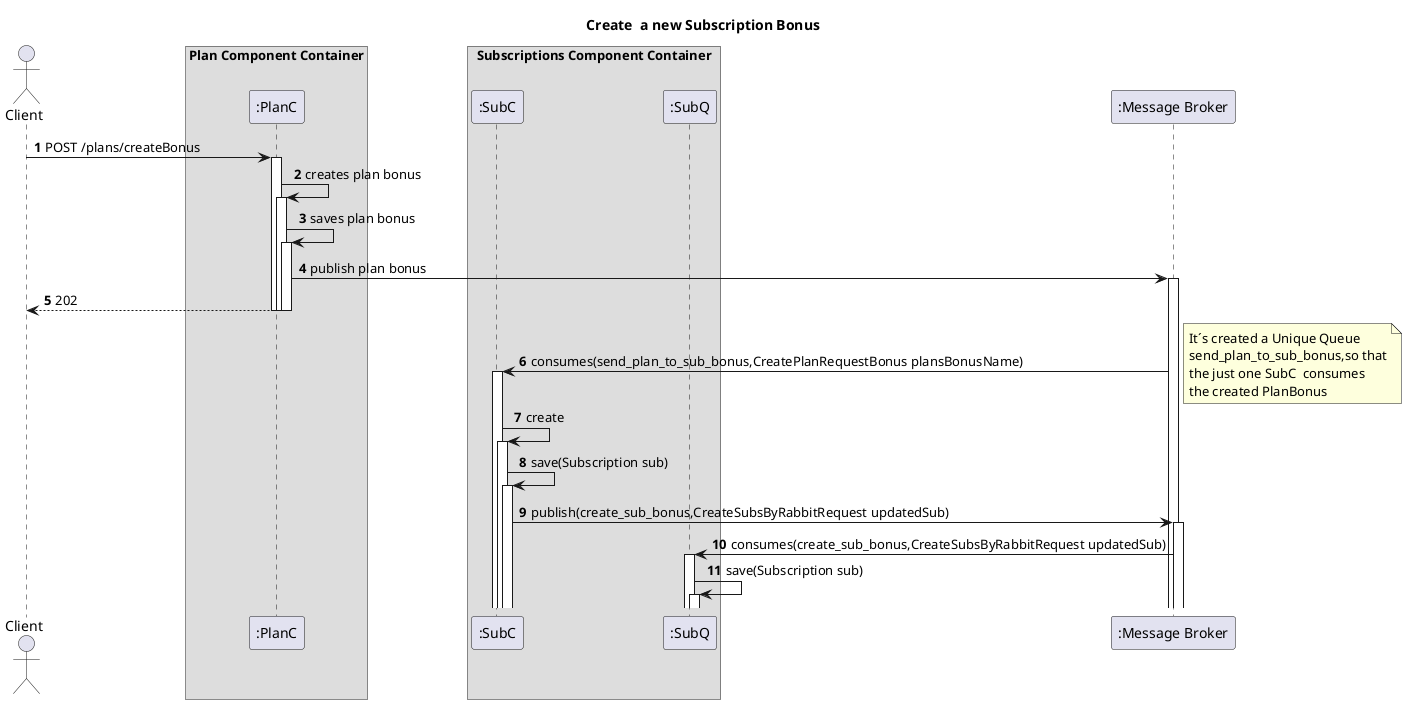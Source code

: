 @startuml
'https://plantuml.com/sequence-diagram
autoactivate on
autonumber
title  Create  a new Subscription Bonus

autonumber

actor "Client" as Ac
box "Plan Component Container"
participant ":PlanC" as Auth
end box
box "Subscriptions Component Container"
    participant ":SubC" as NewComp
    participant ":SubQ" as NewCompQ
end box
participant ":Message Broker" as Broker


Ac->Auth:POST /plans/createBonus
Auth->Auth:creates plan bonus
Auth->Auth:saves plan bonus
Auth->Broker:publish plan bonus

Auth-->Ac:202
deactivate Auth
deactivate Auth


Broker->NewComp:consumes(send_plan_to_sub_bonus,CreatePlanRequestBonus plansBonusName)

note right
It´s created a Unique Queue
send_plan_to_sub_bonus,so that
the just one SubC  consumes
the created PlanBonus
end note
NewComp->NewComp:create
NewComp->NewComp:save(Subscription sub)

NewComp->Broker:publish(create_sub_bonus,CreateSubsByRabbitRequest updatedSub)
Broker->NewCompQ:consumes(create_sub_bonus,CreateSubsByRabbitRequest updatedSub)
NewCompQ->NewCompQ:save(Subscription sub)












@enduml
